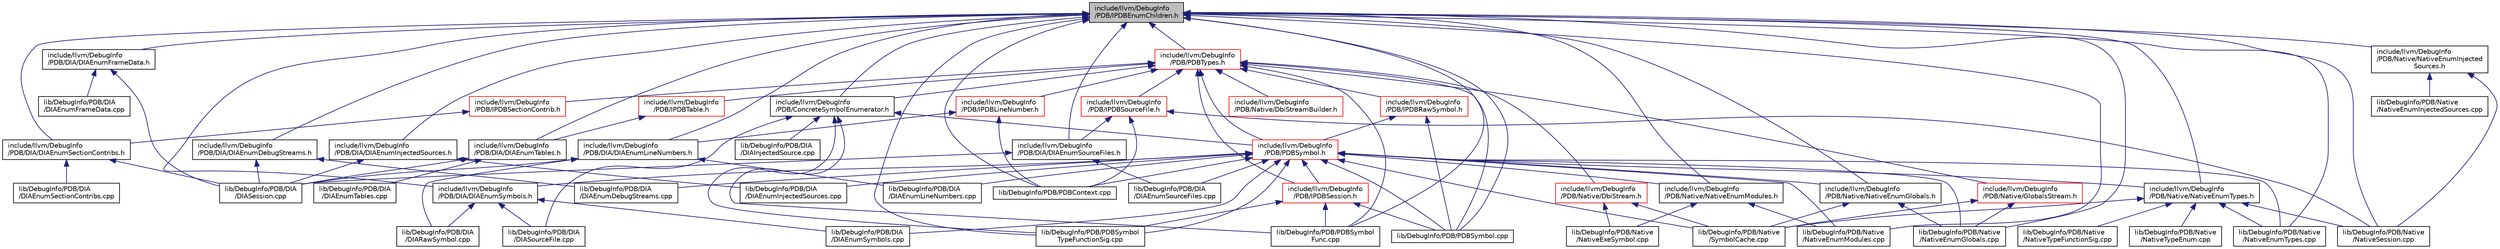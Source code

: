digraph "include/llvm/DebugInfo/PDB/IPDBEnumChildren.h"
{
 // LATEX_PDF_SIZE
  bgcolor="transparent";
  edge [fontname="Helvetica",fontsize="10",labelfontname="Helvetica",labelfontsize="10"];
  node [fontname="Helvetica",fontsize="10",shape="box"];
  Node1 [label="include/llvm/DebugInfo\l/PDB/IPDBEnumChildren.h",height=0.2,width=0.4,color="black", fillcolor="grey75", style="filled", fontcolor="black",tooltip=" "];
  Node1 -> Node2 [dir="back",color="midnightblue",fontsize="10",style="solid",fontname="Helvetica"];
  Node2 [label="include/llvm/DebugInfo\l/PDB/ConcreteSymbolEnumerator.h",height=0.2,width=0.4,color="black",URL="$ConcreteSymbolEnumerator_8h.html",tooltip=" "];
  Node2 -> Node3 [dir="back",color="midnightblue",fontsize="10",style="solid",fontname="Helvetica"];
  Node3 [label="include/llvm/DebugInfo\l/PDB/PDBSymbol.h",height=0.2,width=0.4,color="red",URL="$PDBSymbol_8h.html",tooltip=" "];
  Node3 -> Node4 [dir="back",color="midnightblue",fontsize="10",style="solid",fontname="Helvetica"];
  Node4 [label="include/llvm/DebugInfo\l/PDB/DIA/DIAEnumSymbols.h",height=0.2,width=0.4,color="black",URL="$DIAEnumSymbols_8h.html",tooltip=" "];
  Node4 -> Node5 [dir="back",color="midnightblue",fontsize="10",style="solid",fontname="Helvetica"];
  Node5 [label="lib/DebugInfo/PDB/DIA\l/DIAEnumSymbols.cpp",height=0.2,width=0.4,color="black",URL="$DIAEnumSymbols_8cpp.html",tooltip=" "];
  Node4 -> Node6 [dir="back",color="midnightblue",fontsize="10",style="solid",fontname="Helvetica"];
  Node6 [label="lib/DebugInfo/PDB/DIA\l/DIARawSymbol.cpp",height=0.2,width=0.4,color="black",URL="$DIARawSymbol_8cpp.html",tooltip=" "];
  Node4 -> Node7 [dir="back",color="midnightblue",fontsize="10",style="solid",fontname="Helvetica"];
  Node7 [label="lib/DebugInfo/PDB/DIA\l/DIASourceFile.cpp",height=0.2,width=0.4,color="black",URL="$DIASourceFile_8cpp.html",tooltip=" "];
  Node3 -> Node8 [dir="back",color="midnightblue",fontsize="10",style="solid",fontname="Helvetica"];
  Node8 [label="include/llvm/DebugInfo\l/PDB/IPDBSession.h",height=0.2,width=0.4,color="red",URL="$IPDBSession_8h.html",tooltip=" "];
  Node8 -> Node48 [dir="back",color="midnightblue",fontsize="10",style="solid",fontname="Helvetica"];
  Node48 [label="lib/DebugInfo/PDB/PDBSymbol.cpp",height=0.2,width=0.4,color="black",URL="$PDBSymbol_8cpp.html",tooltip=" "];
  Node8 -> Node53 [dir="back",color="midnightblue",fontsize="10",style="solid",fontname="Helvetica"];
  Node53 [label="lib/DebugInfo/PDB/PDBSymbol\lFunc.cpp",height=0.2,width=0.4,color="black",URL="$PDBSymbolFunc_8cpp.html",tooltip=" "];
  Node8 -> Node54 [dir="back",color="midnightblue",fontsize="10",style="solid",fontname="Helvetica"];
  Node54 [label="lib/DebugInfo/PDB/PDBSymbol\lTypeFunctionSig.cpp",height=0.2,width=0.4,color="black",URL="$PDBSymbolTypeFunctionSig_8cpp.html",tooltip=" "];
  Node3 -> Node56 [dir="back",color="midnightblue",fontsize="10",style="solid",fontname="Helvetica"];
  Node56 [label="include/llvm/DebugInfo\l/PDB/Native/NativeEnumGlobals.h",height=0.2,width=0.4,color="black",URL="$NativeEnumGlobals_8h.html",tooltip=" "];
  Node56 -> Node39 [dir="back",color="midnightblue",fontsize="10",style="solid",fontname="Helvetica"];
  Node39 [label="lib/DebugInfo/PDB/Native\l/NativeEnumGlobals.cpp",height=0.2,width=0.4,color="black",URL="$NativeEnumGlobals_8cpp.html",tooltip=" "];
  Node56 -> Node27 [dir="back",color="midnightblue",fontsize="10",style="solid",fontname="Helvetica"];
  Node27 [label="lib/DebugInfo/PDB/Native\l/SymbolCache.cpp",height=0.2,width=0.4,color="black",URL="$SymbolCache_8cpp.html",tooltip=" "];
  Node3 -> Node57 [dir="back",color="midnightblue",fontsize="10",style="solid",fontname="Helvetica"];
  Node57 [label="include/llvm/DebugInfo\l/PDB/Native/NativeEnumModules.h",height=0.2,width=0.4,color="black",URL="$NativeEnumModules_8h.html",tooltip=" "];
  Node57 -> Node18 [dir="back",color="midnightblue",fontsize="10",style="solid",fontname="Helvetica"];
  Node18 [label="lib/DebugInfo/PDB/Native\l/NativeEnumModules.cpp",height=0.2,width=0.4,color="black",URL="$NativeEnumModules_8cpp.html",tooltip=" "];
  Node57 -> Node19 [dir="back",color="midnightblue",fontsize="10",style="solid",fontname="Helvetica"];
  Node19 [label="lib/DebugInfo/PDB/Native\l/NativeExeSymbol.cpp",height=0.2,width=0.4,color="black",URL="$NativeExeSymbol_8cpp.html",tooltip=" "];
  Node3 -> Node58 [dir="back",color="midnightblue",fontsize="10",style="solid",fontname="Helvetica"];
  Node58 [label="include/llvm/DebugInfo\l/PDB/Native/NativeEnumTypes.h",height=0.2,width=0.4,color="black",URL="$NativeEnumTypes_8h.html",tooltip=" "];
  Node58 -> Node25 [dir="back",color="midnightblue",fontsize="10",style="solid",fontname="Helvetica"];
  Node25 [label="lib/DebugInfo/PDB/Native\l/NativeEnumTypes.cpp",height=0.2,width=0.4,color="black",URL="$NativeEnumTypes_8cpp.html",tooltip=" "];
  Node58 -> Node20 [dir="back",color="midnightblue",fontsize="10",style="solid",fontname="Helvetica"];
  Node20 [label="lib/DebugInfo/PDB/Native\l/NativeSession.cpp",height=0.2,width=0.4,color="black",URL="$NativeSession_8cpp.html",tooltip=" "];
  Node58 -> Node23 [dir="back",color="midnightblue",fontsize="10",style="solid",fontname="Helvetica"];
  Node23 [label="lib/DebugInfo/PDB/Native\l/NativeTypeEnum.cpp",height=0.2,width=0.4,color="black",URL="$NativeTypeEnum_8cpp.html",tooltip=" "];
  Node58 -> Node29 [dir="back",color="midnightblue",fontsize="10",style="solid",fontname="Helvetica"];
  Node29 [label="lib/DebugInfo/PDB/Native\l/NativeTypeFunctionSig.cpp",height=0.2,width=0.4,color="black",URL="$NativeTypeFunctionSig_8cpp.html",tooltip=" "];
  Node58 -> Node27 [dir="back",color="midnightblue",fontsize="10",style="solid",fontname="Helvetica"];
  Node3 -> Node114 [dir="back",color="midnightblue",fontsize="10",style="solid",fontname="Helvetica"];
  Node114 [label="lib/DebugInfo/PDB/DIA\l/DIAEnumDebugStreams.cpp",height=0.2,width=0.4,color="black",URL="$DIAEnumDebugStreams_8cpp.html",tooltip=" "];
  Node3 -> Node115 [dir="back",color="midnightblue",fontsize="10",style="solid",fontname="Helvetica"];
  Node115 [label="lib/DebugInfo/PDB/DIA\l/DIAEnumInjectedSources.cpp",height=0.2,width=0.4,color="black",URL="$DIAEnumInjectedSources_8cpp.html",tooltip=" "];
  Node3 -> Node116 [dir="back",color="midnightblue",fontsize="10",style="solid",fontname="Helvetica"];
  Node116 [label="lib/DebugInfo/PDB/DIA\l/DIAEnumLineNumbers.cpp",height=0.2,width=0.4,color="black",URL="$DIAEnumLineNumbers_8cpp.html",tooltip=" "];
  Node3 -> Node117 [dir="back",color="midnightblue",fontsize="10",style="solid",fontname="Helvetica"];
  Node117 [label="lib/DebugInfo/PDB/DIA\l/DIAEnumSourceFiles.cpp",height=0.2,width=0.4,color="black",URL="$DIAEnumSourceFiles_8cpp.html",tooltip=" "];
  Node3 -> Node5 [dir="back",color="midnightblue",fontsize="10",style="solid",fontname="Helvetica"];
  Node3 -> Node39 [dir="back",color="midnightblue",fontsize="10",style="solid",fontname="Helvetica"];
  Node3 -> Node18 [dir="back",color="midnightblue",fontsize="10",style="solid",fontname="Helvetica"];
  Node3 -> Node25 [dir="back",color="midnightblue",fontsize="10",style="solid",fontname="Helvetica"];
  Node3 -> Node27 [dir="back",color="midnightblue",fontsize="10",style="solid",fontname="Helvetica"];
  Node3 -> Node43 [dir="back",color="midnightblue",fontsize="10",style="solid",fontname="Helvetica"];
  Node43 [label="lib/DebugInfo/PDB/PDBContext.cpp",height=0.2,width=0.4,color="black",URL="$PDBContext_8cpp.html",tooltip=" "];
  Node3 -> Node48 [dir="back",color="midnightblue",fontsize="10",style="solid",fontname="Helvetica"];
  Node3 -> Node54 [dir="back",color="midnightblue",fontsize="10",style="solid",fontname="Helvetica"];
  Node2 -> Node13 [dir="back",color="midnightblue",fontsize="10",style="solid",fontname="Helvetica"];
  Node13 [label="lib/DebugInfo/PDB/DIA\l/DIAInjectedSource.cpp",height=0.2,width=0.4,color="black",URL="$DIAInjectedSource_8cpp.html",tooltip=" "];
  Node2 -> Node7 [dir="back",color="midnightblue",fontsize="10",style="solid",fontname="Helvetica"];
  Node2 -> Node53 [dir="back",color="midnightblue",fontsize="10",style="solid",fontname="Helvetica"];
  Node2 -> Node54 [dir="back",color="midnightblue",fontsize="10",style="solid",fontname="Helvetica"];
  Node1 -> Node118 [dir="back",color="midnightblue",fontsize="10",style="solid",fontname="Helvetica"];
  Node118 [label="include/llvm/DebugInfo\l/PDB/DIA/DIAEnumDebugStreams.h",height=0.2,width=0.4,color="black",URL="$DIAEnumDebugStreams_8h.html",tooltip=" "];
  Node118 -> Node114 [dir="back",color="midnightblue",fontsize="10",style="solid",fontname="Helvetica"];
  Node118 -> Node15 [dir="back",color="midnightblue",fontsize="10",style="solid",fontname="Helvetica"];
  Node15 [label="lib/DebugInfo/PDB/DIA\l/DIASession.cpp",height=0.2,width=0.4,color="black",URL="$DIASession_8cpp.html",tooltip=" "];
  Node1 -> Node119 [dir="back",color="midnightblue",fontsize="10",style="solid",fontname="Helvetica"];
  Node119 [label="include/llvm/DebugInfo\l/PDB/DIA/DIAEnumFrameData.h",height=0.2,width=0.4,color="black",URL="$DIAEnumFrameData_8h.html",tooltip=" "];
  Node119 -> Node10 [dir="back",color="midnightblue",fontsize="10",style="solid",fontname="Helvetica"];
  Node10 [label="lib/DebugInfo/PDB/DIA\l/DIAEnumFrameData.cpp",height=0.2,width=0.4,color="black",URL="$DIAEnumFrameData_8cpp.html",tooltip=" "];
  Node119 -> Node15 [dir="back",color="midnightblue",fontsize="10",style="solid",fontname="Helvetica"];
  Node1 -> Node120 [dir="back",color="midnightblue",fontsize="10",style="solid",fontname="Helvetica"];
  Node120 [label="include/llvm/DebugInfo\l/PDB/DIA/DIAEnumInjectedSources.h",height=0.2,width=0.4,color="black",URL="$DIAEnumInjectedSources_8h.html",tooltip=" "];
  Node120 -> Node115 [dir="back",color="midnightblue",fontsize="10",style="solid",fontname="Helvetica"];
  Node120 -> Node15 [dir="back",color="midnightblue",fontsize="10",style="solid",fontname="Helvetica"];
  Node1 -> Node121 [dir="back",color="midnightblue",fontsize="10",style="solid",fontname="Helvetica"];
  Node121 [label="include/llvm/DebugInfo\l/PDB/DIA/DIAEnumLineNumbers.h",height=0.2,width=0.4,color="black",URL="$DIAEnumLineNumbers_8h.html",tooltip=" "];
  Node121 -> Node116 [dir="back",color="midnightblue",fontsize="10",style="solid",fontname="Helvetica"];
  Node121 -> Node6 [dir="back",color="midnightblue",fontsize="10",style="solid",fontname="Helvetica"];
  Node121 -> Node15 [dir="back",color="midnightblue",fontsize="10",style="solid",fontname="Helvetica"];
  Node1 -> Node122 [dir="back",color="midnightblue",fontsize="10",style="solid",fontname="Helvetica"];
  Node122 [label="include/llvm/DebugInfo\l/PDB/DIA/DIAEnumSectionContribs.h",height=0.2,width=0.4,color="black",URL="$DIAEnumSectionContribs_8h.html",tooltip=" "];
  Node122 -> Node11 [dir="back",color="midnightblue",fontsize="10",style="solid",fontname="Helvetica"];
  Node11 [label="lib/DebugInfo/PDB/DIA\l/DIAEnumSectionContribs.cpp",height=0.2,width=0.4,color="black",URL="$DIAEnumSectionContribs_8cpp.html",tooltip=" "];
  Node122 -> Node15 [dir="back",color="midnightblue",fontsize="10",style="solid",fontname="Helvetica"];
  Node1 -> Node123 [dir="back",color="midnightblue",fontsize="10",style="solid",fontname="Helvetica"];
  Node123 [label="include/llvm/DebugInfo\l/PDB/DIA/DIAEnumSourceFiles.h",height=0.2,width=0.4,color="black",URL="$DIAEnumSourceFiles_8h.html",tooltip=" "];
  Node123 -> Node117 [dir="back",color="midnightblue",fontsize="10",style="solid",fontname="Helvetica"];
  Node123 -> Node15 [dir="back",color="midnightblue",fontsize="10",style="solid",fontname="Helvetica"];
  Node1 -> Node4 [dir="back",color="midnightblue",fontsize="10",style="solid",fontname="Helvetica"];
  Node1 -> Node124 [dir="back",color="midnightblue",fontsize="10",style="solid",fontname="Helvetica"];
  Node124 [label="include/llvm/DebugInfo\l/PDB/DIA/DIAEnumTables.h",height=0.2,width=0.4,color="black",URL="$DIAEnumTables_8h.html",tooltip=" "];
  Node124 -> Node125 [dir="back",color="midnightblue",fontsize="10",style="solid",fontname="Helvetica"];
  Node125 [label="lib/DebugInfo/PDB/DIA\l/DIAEnumTables.cpp",height=0.2,width=0.4,color="black",URL="$DIAEnumTables_8cpp.html",tooltip=" "];
  Node124 -> Node15 [dir="back",color="midnightblue",fontsize="10",style="solid",fontname="Helvetica"];
  Node1 -> Node56 [dir="back",color="midnightblue",fontsize="10",style="solid",fontname="Helvetica"];
  Node1 -> Node126 [dir="back",color="midnightblue",fontsize="10",style="solid",fontname="Helvetica"];
  Node126 [label="include/llvm/DebugInfo\l/PDB/Native/NativeEnumInjected\lSources.h",height=0.2,width=0.4,color="black",URL="$NativeEnumInjectedSources_8h.html",tooltip=" "];
  Node126 -> Node127 [dir="back",color="midnightblue",fontsize="10",style="solid",fontname="Helvetica"];
  Node127 [label="lib/DebugInfo/PDB/Native\l/NativeEnumInjectedSources.cpp",height=0.2,width=0.4,color="black",URL="$NativeEnumInjectedSources_8cpp.html",tooltip=" "];
  Node126 -> Node20 [dir="back",color="midnightblue",fontsize="10",style="solid",fontname="Helvetica"];
  Node1 -> Node57 [dir="back",color="midnightblue",fontsize="10",style="solid",fontname="Helvetica"];
  Node1 -> Node58 [dir="back",color="midnightblue",fontsize="10",style="solid",fontname="Helvetica"];
  Node1 -> Node128 [dir="back",color="midnightblue",fontsize="10",style="solid",fontname="Helvetica"];
  Node128 [label="include/llvm/DebugInfo\l/PDB/PDBTypes.h",height=0.2,width=0.4,color="red",URL="$PDBTypes_8h.html",tooltip=" "];
  Node128 -> Node2 [dir="back",color="midnightblue",fontsize="10",style="solid",fontname="Helvetica"];
  Node128 -> Node129 [dir="back",color="midnightblue",fontsize="10",style="solid",fontname="Helvetica"];
  Node129 [label="include/llvm/DebugInfo\l/PDB/IPDBLineNumber.h",height=0.2,width=0.4,color="red",URL="$IPDBLineNumber_8h.html",tooltip=" "];
  Node129 -> Node121 [dir="back",color="midnightblue",fontsize="10",style="solid",fontname="Helvetica"];
  Node129 -> Node43 [dir="back",color="midnightblue",fontsize="10",style="solid",fontname="Helvetica"];
  Node128 -> Node132 [dir="back",color="midnightblue",fontsize="10",style="solid",fontname="Helvetica"];
  Node132 [label="include/llvm/DebugInfo\l/PDB/IPDBRawSymbol.h",height=0.2,width=0.4,color="red",URL="$IPDBRawSymbol_8h.html",tooltip=" "];
  Node132 -> Node3 [dir="back",color="midnightblue",fontsize="10",style="solid",fontname="Helvetica"];
  Node132 -> Node48 [dir="back",color="midnightblue",fontsize="10",style="solid",fontname="Helvetica"];
  Node128 -> Node140 [dir="back",color="midnightblue",fontsize="10",style="solid",fontname="Helvetica"];
  Node140 [label="include/llvm/DebugInfo\l/PDB/IPDBSectionContrib.h",height=0.2,width=0.4,color="red",URL="$IPDBSectionContrib_8h.html",tooltip=" "];
  Node140 -> Node122 [dir="back",color="midnightblue",fontsize="10",style="solid",fontname="Helvetica"];
  Node128 -> Node8 [dir="back",color="midnightblue",fontsize="10",style="solid",fontname="Helvetica"];
  Node128 -> Node142 [dir="back",color="midnightblue",fontsize="10",style="solid",fontname="Helvetica"];
  Node142 [label="include/llvm/DebugInfo\l/PDB/IPDBSourceFile.h",height=0.2,width=0.4,color="red",URL="$IPDBSourceFile_8h.html",tooltip=" "];
  Node142 -> Node123 [dir="back",color="midnightblue",fontsize="10",style="solid",fontname="Helvetica"];
  Node142 -> Node20 [dir="back",color="midnightblue",fontsize="10",style="solid",fontname="Helvetica"];
  Node142 -> Node43 [dir="back",color="midnightblue",fontsize="10",style="solid",fontname="Helvetica"];
  Node128 -> Node145 [dir="back",color="midnightblue",fontsize="10",style="solid",fontname="Helvetica"];
  Node145 [label="include/llvm/DebugInfo\l/PDB/IPDBTable.h",height=0.2,width=0.4,color="red",URL="$IPDBTable_8h.html",tooltip=" "];
  Node145 -> Node124 [dir="back",color="midnightblue",fontsize="10",style="solid",fontname="Helvetica"];
  Node128 -> Node148 [dir="back",color="midnightblue",fontsize="10",style="solid",fontname="Helvetica"];
  Node148 [label="include/llvm/DebugInfo\l/PDB/Native/DbiStream.h",height=0.2,width=0.4,color="red",URL="$DbiStream_8h.html",tooltip=" "];
  Node148 -> Node19 [dir="back",color="midnightblue",fontsize="10",style="solid",fontname="Helvetica"];
  Node148 -> Node27 [dir="back",color="midnightblue",fontsize="10",style="solid",fontname="Helvetica"];
  Node128 -> Node153 [dir="back",color="midnightblue",fontsize="10",style="solid",fontname="Helvetica"];
  Node153 [label="include/llvm/DebugInfo\l/PDB/Native/DbiStreamBuilder.h",height=0.2,width=0.4,color="red",URL="$DbiStreamBuilder_8h.html",tooltip=" "];
  Node128 -> Node154 [dir="back",color="midnightblue",fontsize="10",style="solid",fontname="Helvetica"];
  Node154 [label="include/llvm/DebugInfo\l/PDB/Native/GlobalsStream.h",height=0.2,width=0.4,color="red",URL="$GlobalsStream_8h.html",tooltip=" "];
  Node154 -> Node39 [dir="back",color="midnightblue",fontsize="10",style="solid",fontname="Helvetica"];
  Node154 -> Node27 [dir="back",color="midnightblue",fontsize="10",style="solid",fontname="Helvetica"];
  Node128 -> Node3 [dir="back",color="midnightblue",fontsize="10",style="solid",fontname="Helvetica"];
  Node128 -> Node48 [dir="back",color="midnightblue",fontsize="10",style="solid",fontname="Helvetica"];
  Node128 -> Node53 [dir="back",color="midnightblue",fontsize="10",style="solid",fontname="Helvetica"];
  Node1 -> Node39 [dir="back",color="midnightblue",fontsize="10",style="solid",fontname="Helvetica"];
  Node1 -> Node18 [dir="back",color="midnightblue",fontsize="10",style="solid",fontname="Helvetica"];
  Node1 -> Node25 [dir="back",color="midnightblue",fontsize="10",style="solid",fontname="Helvetica"];
  Node1 -> Node20 [dir="back",color="midnightblue",fontsize="10",style="solid",fontname="Helvetica"];
  Node1 -> Node43 [dir="back",color="midnightblue",fontsize="10",style="solid",fontname="Helvetica"];
  Node1 -> Node48 [dir="back",color="midnightblue",fontsize="10",style="solid",fontname="Helvetica"];
  Node1 -> Node53 [dir="back",color="midnightblue",fontsize="10",style="solid",fontname="Helvetica"];
  Node1 -> Node54 [dir="back",color="midnightblue",fontsize="10",style="solid",fontname="Helvetica"];
}
